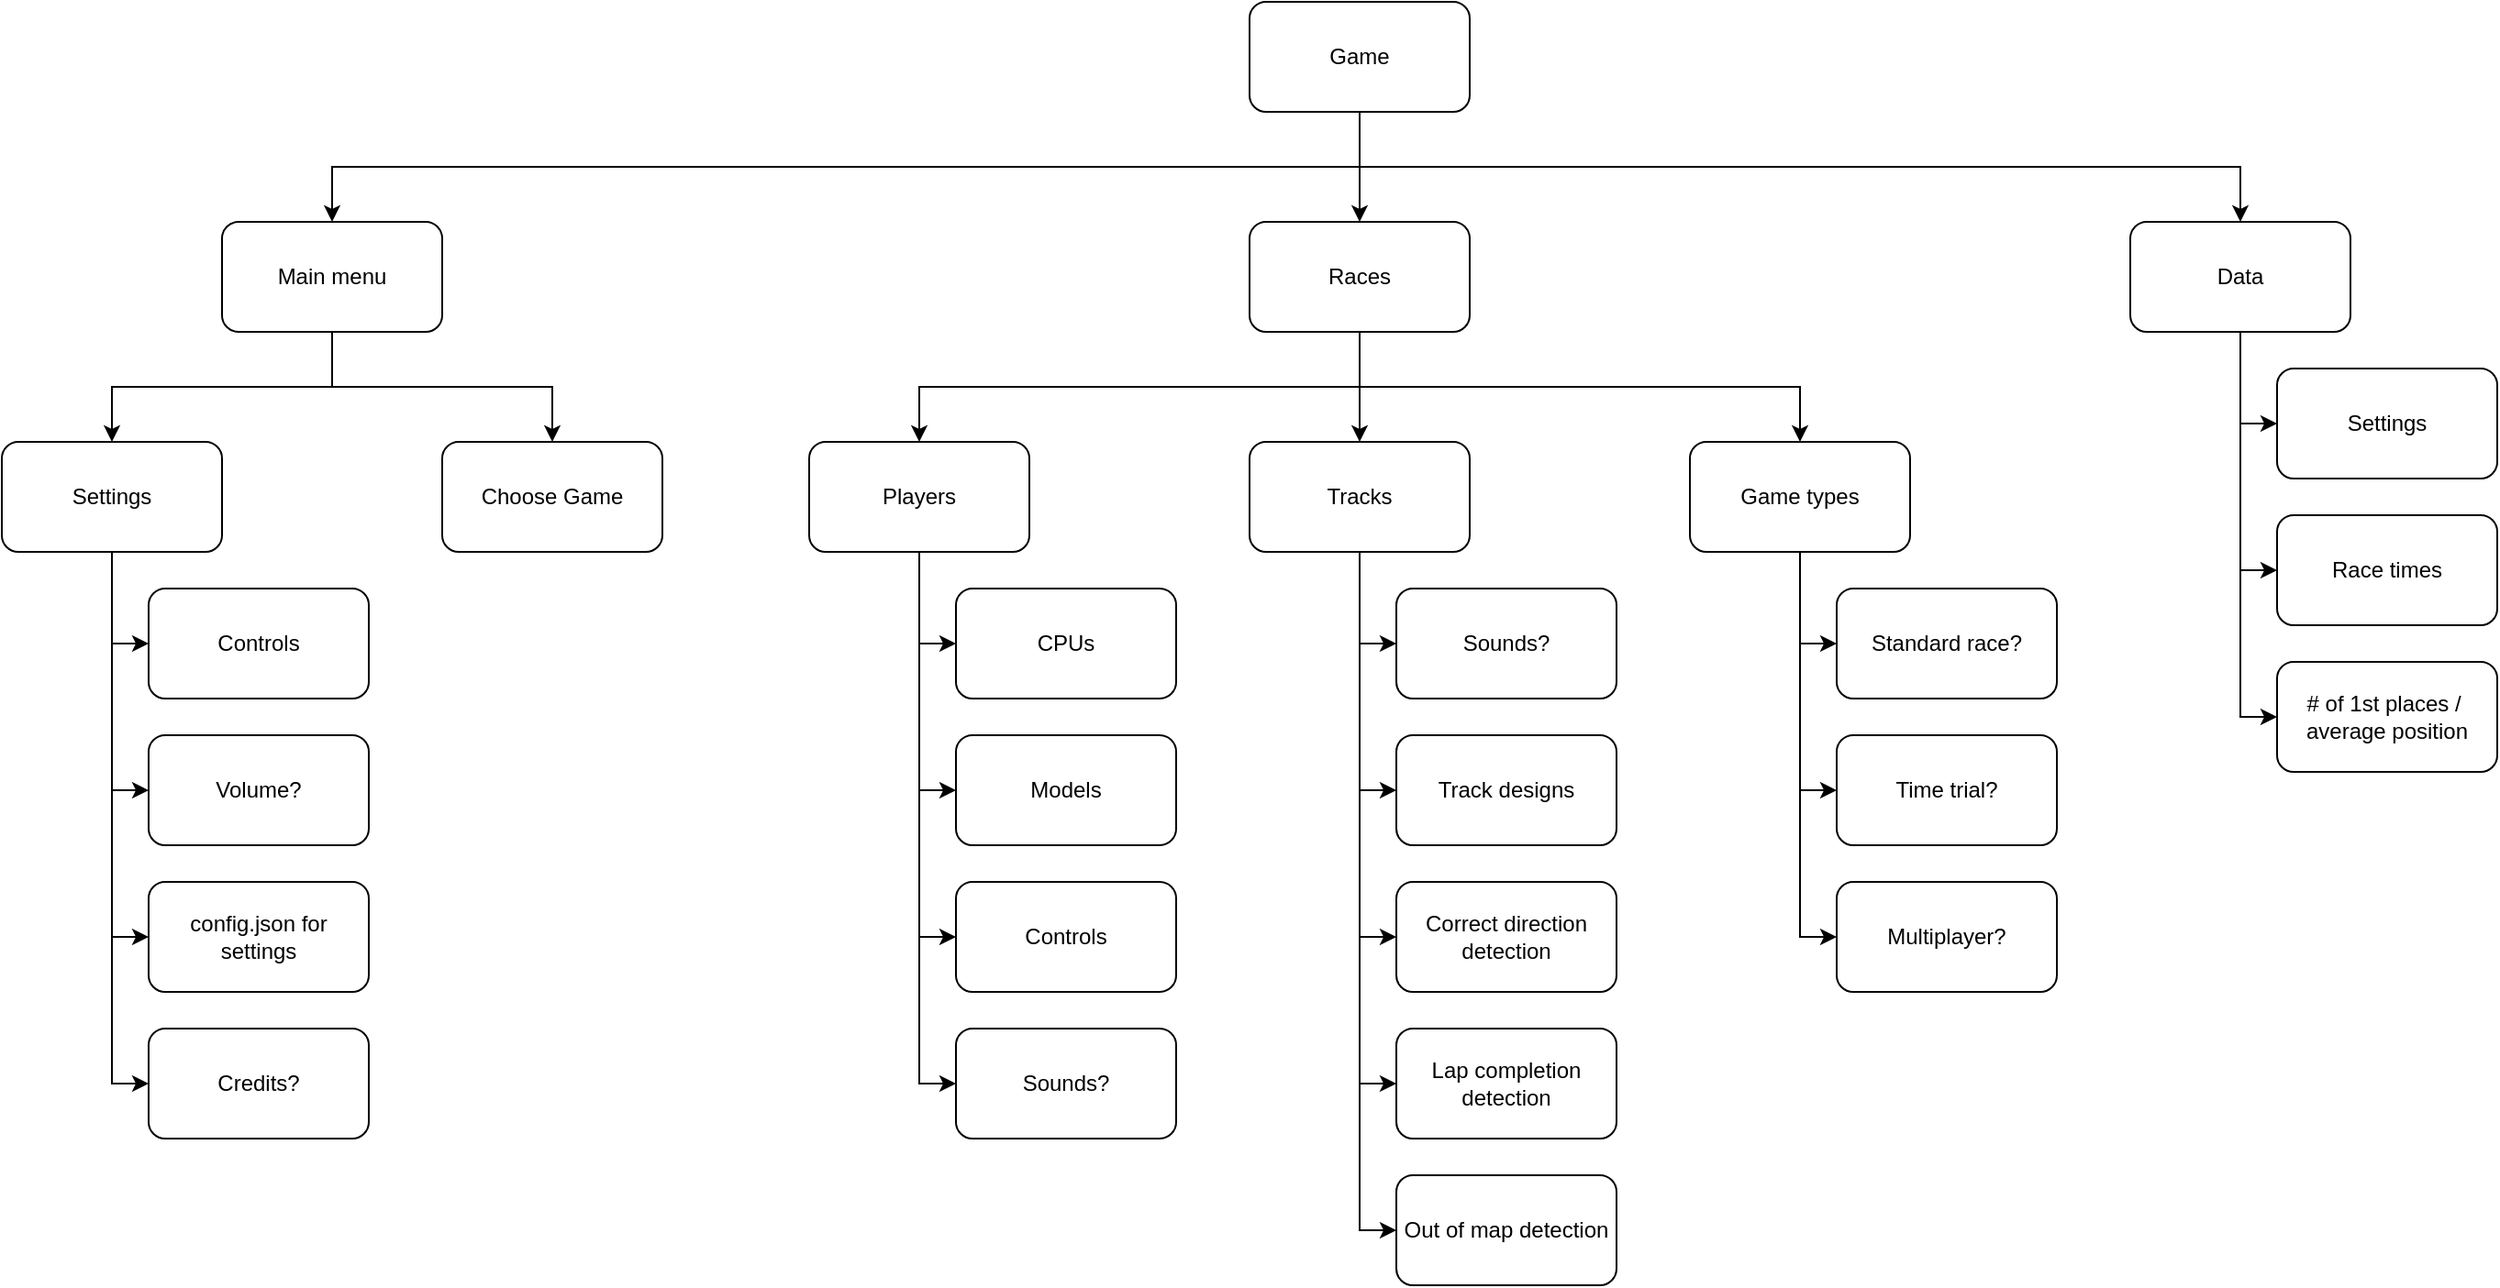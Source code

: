 <mxfile version="26.1.3">
  <diagram name="Page-1" id="E8dEKOCGTAyp-AwCP83N">
    <mxGraphModel dx="1431" dy="896" grid="1" gridSize="10" guides="1" tooltips="1" connect="1" arrows="1" fold="1" page="1" pageScale="1" pageWidth="2000" pageHeight="1100" math="0" shadow="0">
      <root>
        <mxCell id="0" />
        <mxCell id="1" parent="0" />
        <mxCell id="GNlZINtrsMvjbV6Qpo29-5" style="edgeStyle=orthogonalEdgeStyle;rounded=0;orthogonalLoop=1;jettySize=auto;html=1;exitX=0.5;exitY=1;exitDx=0;exitDy=0;entryX=0.5;entryY=0;entryDx=0;entryDy=0;" edge="1" parent="1" source="GNlZINtrsMvjbV6Qpo29-1" target="GNlZINtrsMvjbV6Qpo29-2">
          <mxGeometry relative="1" as="geometry" />
        </mxCell>
        <mxCell id="GNlZINtrsMvjbV6Qpo29-7" style="edgeStyle=orthogonalEdgeStyle;rounded=0;orthogonalLoop=1;jettySize=auto;html=1;exitX=0.5;exitY=1;exitDx=0;exitDy=0;entryX=0.5;entryY=0;entryDx=0;entryDy=0;" edge="1" parent="1" source="GNlZINtrsMvjbV6Qpo29-1" target="GNlZINtrsMvjbV6Qpo29-3">
          <mxGeometry relative="1" as="geometry" />
        </mxCell>
        <mxCell id="GNlZINtrsMvjbV6Qpo29-53" style="edgeStyle=orthogonalEdgeStyle;rounded=0;orthogonalLoop=1;jettySize=auto;html=1;exitX=0.5;exitY=1;exitDx=0;exitDy=0;entryX=0.5;entryY=0;entryDx=0;entryDy=0;" edge="1" parent="1" source="GNlZINtrsMvjbV6Qpo29-1" target="GNlZINtrsMvjbV6Qpo29-52">
          <mxGeometry relative="1" as="geometry" />
        </mxCell>
        <mxCell id="GNlZINtrsMvjbV6Qpo29-1" value="Game" style="rounded=1;whiteSpace=wrap;html=1;" vertex="1" parent="1">
          <mxGeometry x="1040" y="40" width="120" height="60" as="geometry" />
        </mxCell>
        <mxCell id="GNlZINtrsMvjbV6Qpo29-12" style="edgeStyle=orthogonalEdgeStyle;rounded=0;orthogonalLoop=1;jettySize=auto;html=1;exitX=0.5;exitY=1;exitDx=0;exitDy=0;entryX=0.5;entryY=0;entryDx=0;entryDy=0;" edge="1" parent="1" source="GNlZINtrsMvjbV6Qpo29-2" target="GNlZINtrsMvjbV6Qpo29-8">
          <mxGeometry relative="1" as="geometry" />
        </mxCell>
        <mxCell id="GNlZINtrsMvjbV6Qpo29-36" style="edgeStyle=orthogonalEdgeStyle;rounded=0;orthogonalLoop=1;jettySize=auto;html=1;exitX=0.5;exitY=1;exitDx=0;exitDy=0;entryX=0.5;entryY=0;entryDx=0;entryDy=0;" edge="1" parent="1" source="GNlZINtrsMvjbV6Qpo29-2" target="GNlZINtrsMvjbV6Qpo29-9">
          <mxGeometry relative="1" as="geometry" />
        </mxCell>
        <mxCell id="GNlZINtrsMvjbV6Qpo29-2" value="Main menu" style="rounded=1;whiteSpace=wrap;html=1;" vertex="1" parent="1">
          <mxGeometry x="480" y="160" width="120" height="60" as="geometry" />
        </mxCell>
        <mxCell id="GNlZINtrsMvjbV6Qpo29-21" style="edgeStyle=orthogonalEdgeStyle;rounded=0;orthogonalLoop=1;jettySize=auto;html=1;exitX=0.5;exitY=1;exitDx=0;exitDy=0;entryX=0.5;entryY=0;entryDx=0;entryDy=0;" edge="1" parent="1" source="GNlZINtrsMvjbV6Qpo29-3" target="GNlZINtrsMvjbV6Qpo29-19">
          <mxGeometry relative="1" as="geometry" />
        </mxCell>
        <mxCell id="GNlZINtrsMvjbV6Qpo29-22" style="edgeStyle=orthogonalEdgeStyle;rounded=0;orthogonalLoop=1;jettySize=auto;html=1;exitX=0.5;exitY=1;exitDx=0;exitDy=0;entryX=0.5;entryY=0;entryDx=0;entryDy=0;" edge="1" parent="1" source="GNlZINtrsMvjbV6Qpo29-3" target="GNlZINtrsMvjbV6Qpo29-14">
          <mxGeometry relative="1" as="geometry" />
        </mxCell>
        <mxCell id="GNlZINtrsMvjbV6Qpo29-35" style="edgeStyle=orthogonalEdgeStyle;rounded=0;orthogonalLoop=1;jettySize=auto;html=1;exitX=0.5;exitY=1;exitDx=0;exitDy=0;entryX=0.5;entryY=0;entryDx=0;entryDy=0;" edge="1" parent="1" source="GNlZINtrsMvjbV6Qpo29-3" target="GNlZINtrsMvjbV6Qpo29-30">
          <mxGeometry relative="1" as="geometry" />
        </mxCell>
        <mxCell id="GNlZINtrsMvjbV6Qpo29-3" value="Races" style="rounded=1;whiteSpace=wrap;html=1;" vertex="1" parent="1">
          <mxGeometry x="1040" y="160" width="120" height="60" as="geometry" />
        </mxCell>
        <mxCell id="GNlZINtrsMvjbV6Qpo29-11" style="edgeStyle=orthogonalEdgeStyle;rounded=0;orthogonalLoop=1;jettySize=auto;html=1;exitX=0.5;exitY=1;exitDx=0;exitDy=0;entryX=0;entryY=0.5;entryDx=0;entryDy=0;" edge="1" parent="1" source="GNlZINtrsMvjbV6Qpo29-8" target="GNlZINtrsMvjbV6Qpo29-10">
          <mxGeometry relative="1" as="geometry" />
        </mxCell>
        <mxCell id="GNlZINtrsMvjbV6Qpo29-39" style="edgeStyle=orthogonalEdgeStyle;rounded=0;orthogonalLoop=1;jettySize=auto;html=1;exitX=0.5;exitY=1;exitDx=0;exitDy=0;entryX=0;entryY=0.5;entryDx=0;entryDy=0;" edge="1" parent="1" source="GNlZINtrsMvjbV6Qpo29-8" target="GNlZINtrsMvjbV6Qpo29-37">
          <mxGeometry relative="1" as="geometry" />
        </mxCell>
        <mxCell id="GNlZINtrsMvjbV6Qpo29-40" style="edgeStyle=orthogonalEdgeStyle;rounded=0;orthogonalLoop=1;jettySize=auto;html=1;exitX=0.5;exitY=1;exitDx=0;exitDy=0;entryX=0;entryY=0.5;entryDx=0;entryDy=0;" edge="1" parent="1" source="GNlZINtrsMvjbV6Qpo29-8" target="GNlZINtrsMvjbV6Qpo29-38">
          <mxGeometry relative="1" as="geometry" />
        </mxCell>
        <mxCell id="GNlZINtrsMvjbV6Qpo29-48" style="edgeStyle=orthogonalEdgeStyle;rounded=0;orthogonalLoop=1;jettySize=auto;html=1;exitX=0.5;exitY=1;exitDx=0;exitDy=0;entryX=0;entryY=0.5;entryDx=0;entryDy=0;" edge="1" parent="1" source="GNlZINtrsMvjbV6Qpo29-8" target="GNlZINtrsMvjbV6Qpo29-47">
          <mxGeometry relative="1" as="geometry" />
        </mxCell>
        <mxCell id="GNlZINtrsMvjbV6Qpo29-8" value="Settings" style="rounded=1;whiteSpace=wrap;html=1;" vertex="1" parent="1">
          <mxGeometry x="360" y="280" width="120" height="60" as="geometry" />
        </mxCell>
        <mxCell id="GNlZINtrsMvjbV6Qpo29-9" value="Choose Game" style="rounded=1;whiteSpace=wrap;html=1;" vertex="1" parent="1">
          <mxGeometry x="600" y="280" width="120" height="60" as="geometry" />
        </mxCell>
        <mxCell id="GNlZINtrsMvjbV6Qpo29-10" value="config.json for settings" style="rounded=1;whiteSpace=wrap;html=1;" vertex="1" parent="1">
          <mxGeometry x="440" y="520" width="120" height="60" as="geometry" />
        </mxCell>
        <mxCell id="GNlZINtrsMvjbV6Qpo29-13" value="Controls" style="rounded=1;whiteSpace=wrap;html=1;" vertex="1" parent="1">
          <mxGeometry x="880" y="520" width="120" height="60" as="geometry" />
        </mxCell>
        <mxCell id="GNlZINtrsMvjbV6Qpo29-27" style="edgeStyle=orthogonalEdgeStyle;rounded=0;orthogonalLoop=1;jettySize=auto;html=1;exitX=0.5;exitY=1;exitDx=0;exitDy=0;entryX=0;entryY=0.5;entryDx=0;entryDy=0;" edge="1" parent="1" source="GNlZINtrsMvjbV6Qpo29-14" target="GNlZINtrsMvjbV6Qpo29-20">
          <mxGeometry relative="1" as="geometry" />
        </mxCell>
        <mxCell id="GNlZINtrsMvjbV6Qpo29-29" style="edgeStyle=orthogonalEdgeStyle;rounded=0;orthogonalLoop=1;jettySize=auto;html=1;exitX=0.5;exitY=1;exitDx=0;exitDy=0;entryX=0;entryY=0.5;entryDx=0;entryDy=0;" edge="1" parent="1" source="GNlZINtrsMvjbV6Qpo29-14" target="GNlZINtrsMvjbV6Qpo29-28">
          <mxGeometry relative="1" as="geometry" />
        </mxCell>
        <mxCell id="GNlZINtrsMvjbV6Qpo29-43" style="edgeStyle=orthogonalEdgeStyle;rounded=0;orthogonalLoop=1;jettySize=auto;html=1;exitX=0.5;exitY=1;exitDx=0;exitDy=0;entryX=0;entryY=0.5;entryDx=0;entryDy=0;" edge="1" parent="1" source="GNlZINtrsMvjbV6Qpo29-14" target="GNlZINtrsMvjbV6Qpo29-42">
          <mxGeometry relative="1" as="geometry" />
        </mxCell>
        <mxCell id="GNlZINtrsMvjbV6Qpo29-44" style="edgeStyle=orthogonalEdgeStyle;rounded=0;orthogonalLoop=1;jettySize=auto;html=1;exitX=0.5;exitY=1;exitDx=0;exitDy=0;entryX=0;entryY=0.5;entryDx=0;entryDy=0;" edge="1" parent="1" source="GNlZINtrsMvjbV6Qpo29-14" target="GNlZINtrsMvjbV6Qpo29-41">
          <mxGeometry relative="1" as="geometry" />
        </mxCell>
        <mxCell id="GNlZINtrsMvjbV6Qpo29-46" style="edgeStyle=orthogonalEdgeStyle;rounded=0;orthogonalLoop=1;jettySize=auto;html=1;exitX=0.5;exitY=1;exitDx=0;exitDy=0;entryX=0;entryY=0.5;entryDx=0;entryDy=0;" edge="1" parent="1" source="GNlZINtrsMvjbV6Qpo29-14" target="GNlZINtrsMvjbV6Qpo29-45">
          <mxGeometry relative="1" as="geometry" />
        </mxCell>
        <mxCell id="GNlZINtrsMvjbV6Qpo29-14" value="Tracks" style="rounded=1;whiteSpace=wrap;html=1;" vertex="1" parent="1">
          <mxGeometry x="1040" y="280" width="120" height="60" as="geometry" />
        </mxCell>
        <mxCell id="GNlZINtrsMvjbV6Qpo29-15" value="Sounds?" style="rounded=1;whiteSpace=wrap;html=1;" vertex="1" parent="1">
          <mxGeometry x="880" y="600" width="120" height="60" as="geometry" />
        </mxCell>
        <mxCell id="GNlZINtrsMvjbV6Qpo29-16" value="Models" style="rounded=1;whiteSpace=wrap;html=1;" vertex="1" parent="1">
          <mxGeometry x="880" y="440" width="120" height="60" as="geometry" />
        </mxCell>
        <mxCell id="GNlZINtrsMvjbV6Qpo29-18" value="CPUs" style="rounded=1;whiteSpace=wrap;html=1;" vertex="1" parent="1">
          <mxGeometry x="880" y="360" width="120" height="60" as="geometry" />
        </mxCell>
        <mxCell id="GNlZINtrsMvjbV6Qpo29-23" style="edgeStyle=orthogonalEdgeStyle;rounded=0;orthogonalLoop=1;jettySize=auto;html=1;exitX=0.5;exitY=1;exitDx=0;exitDy=0;entryX=0;entryY=0.5;entryDx=0;entryDy=0;" edge="1" parent="1" source="GNlZINtrsMvjbV6Qpo29-19" target="GNlZINtrsMvjbV6Qpo29-13">
          <mxGeometry relative="1" as="geometry" />
        </mxCell>
        <mxCell id="GNlZINtrsMvjbV6Qpo29-24" style="edgeStyle=orthogonalEdgeStyle;rounded=0;orthogonalLoop=1;jettySize=auto;html=1;exitX=0.5;exitY=1;exitDx=0;exitDy=0;entryX=0;entryY=0.5;entryDx=0;entryDy=0;" edge="1" parent="1" source="GNlZINtrsMvjbV6Qpo29-19" target="GNlZINtrsMvjbV6Qpo29-16">
          <mxGeometry relative="1" as="geometry" />
        </mxCell>
        <mxCell id="GNlZINtrsMvjbV6Qpo29-25" style="edgeStyle=orthogonalEdgeStyle;rounded=0;orthogonalLoop=1;jettySize=auto;html=1;exitX=0.5;exitY=1;exitDx=0;exitDy=0;entryX=0;entryY=0.5;entryDx=0;entryDy=0;" edge="1" parent="1" source="GNlZINtrsMvjbV6Qpo29-19" target="GNlZINtrsMvjbV6Qpo29-18">
          <mxGeometry relative="1" as="geometry" />
        </mxCell>
        <mxCell id="GNlZINtrsMvjbV6Qpo29-26" style="edgeStyle=orthogonalEdgeStyle;rounded=0;orthogonalLoop=1;jettySize=auto;html=1;exitX=0.5;exitY=1;exitDx=0;exitDy=0;entryX=0;entryY=0.5;entryDx=0;entryDy=0;" edge="1" parent="1" source="GNlZINtrsMvjbV6Qpo29-19" target="GNlZINtrsMvjbV6Qpo29-15">
          <mxGeometry relative="1" as="geometry" />
        </mxCell>
        <mxCell id="GNlZINtrsMvjbV6Qpo29-19" value="Players" style="rounded=1;whiteSpace=wrap;html=1;" vertex="1" parent="1">
          <mxGeometry x="800" y="280" width="120" height="60" as="geometry" />
        </mxCell>
        <mxCell id="GNlZINtrsMvjbV6Qpo29-20" value="Track designs" style="rounded=1;whiteSpace=wrap;html=1;" vertex="1" parent="1">
          <mxGeometry x="1120" y="440" width="120" height="60" as="geometry" />
        </mxCell>
        <mxCell id="GNlZINtrsMvjbV6Qpo29-28" value="Sounds?" style="rounded=1;whiteSpace=wrap;html=1;" vertex="1" parent="1">
          <mxGeometry x="1120" y="360" width="120" height="60" as="geometry" />
        </mxCell>
        <mxCell id="GNlZINtrsMvjbV6Qpo29-33" style="edgeStyle=orthogonalEdgeStyle;rounded=0;orthogonalLoop=1;jettySize=auto;html=1;exitX=0.5;exitY=1;exitDx=0;exitDy=0;entryX=0;entryY=0.5;entryDx=0;entryDy=0;" edge="1" parent="1" source="GNlZINtrsMvjbV6Qpo29-30" target="GNlZINtrsMvjbV6Qpo29-31">
          <mxGeometry relative="1" as="geometry" />
        </mxCell>
        <mxCell id="GNlZINtrsMvjbV6Qpo29-34" style="edgeStyle=orthogonalEdgeStyle;rounded=0;orthogonalLoop=1;jettySize=auto;html=1;exitX=0.5;exitY=1;exitDx=0;exitDy=0;entryX=0;entryY=0.5;entryDx=0;entryDy=0;" edge="1" parent="1" source="GNlZINtrsMvjbV6Qpo29-30" target="GNlZINtrsMvjbV6Qpo29-32">
          <mxGeometry relative="1" as="geometry" />
        </mxCell>
        <mxCell id="GNlZINtrsMvjbV6Qpo29-59" style="edgeStyle=orthogonalEdgeStyle;rounded=0;orthogonalLoop=1;jettySize=auto;html=1;exitX=0.5;exitY=1;exitDx=0;exitDy=0;entryX=0;entryY=0.5;entryDx=0;entryDy=0;" edge="1" parent="1" source="GNlZINtrsMvjbV6Qpo29-30" target="GNlZINtrsMvjbV6Qpo29-58">
          <mxGeometry relative="1" as="geometry" />
        </mxCell>
        <mxCell id="GNlZINtrsMvjbV6Qpo29-30" value="Game types" style="rounded=1;whiteSpace=wrap;html=1;" vertex="1" parent="1">
          <mxGeometry x="1280" y="280" width="120" height="60" as="geometry" />
        </mxCell>
        <mxCell id="GNlZINtrsMvjbV6Qpo29-31" value="Time trial?" style="rounded=1;whiteSpace=wrap;html=1;" vertex="1" parent="1">
          <mxGeometry x="1360" y="440" width="120" height="60" as="geometry" />
        </mxCell>
        <mxCell id="GNlZINtrsMvjbV6Qpo29-32" value="Standard race?" style="rounded=1;whiteSpace=wrap;html=1;" vertex="1" parent="1">
          <mxGeometry x="1360" y="360" width="120" height="60" as="geometry" />
        </mxCell>
        <mxCell id="GNlZINtrsMvjbV6Qpo29-37" value="Volume?" style="rounded=1;whiteSpace=wrap;html=1;" vertex="1" parent="1">
          <mxGeometry x="440" y="440" width="120" height="60" as="geometry" />
        </mxCell>
        <mxCell id="GNlZINtrsMvjbV6Qpo29-38" value="Controls" style="rounded=1;whiteSpace=wrap;html=1;" vertex="1" parent="1">
          <mxGeometry x="440" y="360" width="120" height="60" as="geometry" />
        </mxCell>
        <mxCell id="GNlZINtrsMvjbV6Qpo29-41" value="Lap completion detection" style="rounded=1;whiteSpace=wrap;html=1;" vertex="1" parent="1">
          <mxGeometry x="1120" y="600" width="120" height="60" as="geometry" />
        </mxCell>
        <mxCell id="GNlZINtrsMvjbV6Qpo29-42" value="Correct direction detection" style="rounded=1;whiteSpace=wrap;html=1;" vertex="1" parent="1">
          <mxGeometry x="1120" y="520" width="120" height="60" as="geometry" />
        </mxCell>
        <mxCell id="GNlZINtrsMvjbV6Qpo29-45" value="Out of map detection" style="rounded=1;whiteSpace=wrap;html=1;" vertex="1" parent="1">
          <mxGeometry x="1120" y="680" width="120" height="60" as="geometry" />
        </mxCell>
        <mxCell id="GNlZINtrsMvjbV6Qpo29-47" value="Credits?" style="rounded=1;whiteSpace=wrap;html=1;" vertex="1" parent="1">
          <mxGeometry x="440" y="600" width="120" height="60" as="geometry" />
        </mxCell>
        <mxCell id="GNlZINtrsMvjbV6Qpo29-60" style="edgeStyle=orthogonalEdgeStyle;rounded=0;orthogonalLoop=1;jettySize=auto;html=1;exitX=0.5;exitY=1;exitDx=0;exitDy=0;entryX=0;entryY=0.5;entryDx=0;entryDy=0;" edge="1" parent="1" source="GNlZINtrsMvjbV6Qpo29-52" target="GNlZINtrsMvjbV6Qpo29-56">
          <mxGeometry relative="1" as="geometry" />
        </mxCell>
        <mxCell id="GNlZINtrsMvjbV6Qpo29-61" style="edgeStyle=orthogonalEdgeStyle;rounded=0;orthogonalLoop=1;jettySize=auto;html=1;exitX=0.5;exitY=1;exitDx=0;exitDy=0;entryX=0;entryY=0.5;entryDx=0;entryDy=0;" edge="1" parent="1" source="GNlZINtrsMvjbV6Qpo29-52" target="GNlZINtrsMvjbV6Qpo29-57">
          <mxGeometry relative="1" as="geometry" />
        </mxCell>
        <mxCell id="GNlZINtrsMvjbV6Qpo29-63" style="edgeStyle=orthogonalEdgeStyle;rounded=0;orthogonalLoop=1;jettySize=auto;html=1;exitX=0.5;exitY=1;exitDx=0;exitDy=0;entryX=0;entryY=0.5;entryDx=0;entryDy=0;" edge="1" parent="1" source="GNlZINtrsMvjbV6Qpo29-52" target="GNlZINtrsMvjbV6Qpo29-62">
          <mxGeometry relative="1" as="geometry" />
        </mxCell>
        <mxCell id="GNlZINtrsMvjbV6Qpo29-52" value="Data" style="rounded=1;whiteSpace=wrap;html=1;" vertex="1" parent="1">
          <mxGeometry x="1520" y="160" width="120" height="60" as="geometry" />
        </mxCell>
        <mxCell id="GNlZINtrsMvjbV6Qpo29-56" value="Settings" style="rounded=1;whiteSpace=wrap;html=1;" vertex="1" parent="1">
          <mxGeometry x="1600" y="240" width="120" height="60" as="geometry" />
        </mxCell>
        <mxCell id="GNlZINtrsMvjbV6Qpo29-57" value="Race times" style="rounded=1;whiteSpace=wrap;html=1;" vertex="1" parent="1">
          <mxGeometry x="1600" y="320" width="120" height="60" as="geometry" />
        </mxCell>
        <mxCell id="GNlZINtrsMvjbV6Qpo29-58" value="Multiplayer?" style="rounded=1;whiteSpace=wrap;html=1;" vertex="1" parent="1">
          <mxGeometry x="1360" y="520" width="120" height="60" as="geometry" />
        </mxCell>
        <mxCell id="GNlZINtrsMvjbV6Qpo29-62" value="# of 1st places /&amp;nbsp;&lt;div&gt;average position&lt;/div&gt;" style="rounded=1;whiteSpace=wrap;html=1;" vertex="1" parent="1">
          <mxGeometry x="1600" y="400" width="120" height="60" as="geometry" />
        </mxCell>
      </root>
    </mxGraphModel>
  </diagram>
</mxfile>
